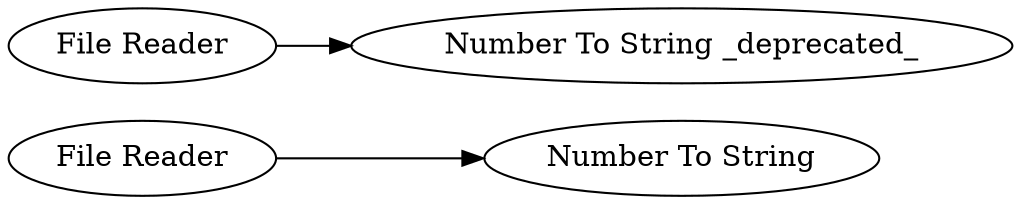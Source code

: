 digraph {
	1 -> 75
	74 -> 19
	1 [label="File Reader"]
	74 [label="File Reader"]
	75 [label="Number To String"]
	19 [label="Number To String _deprecated_"]
	rankdir=LR
}
